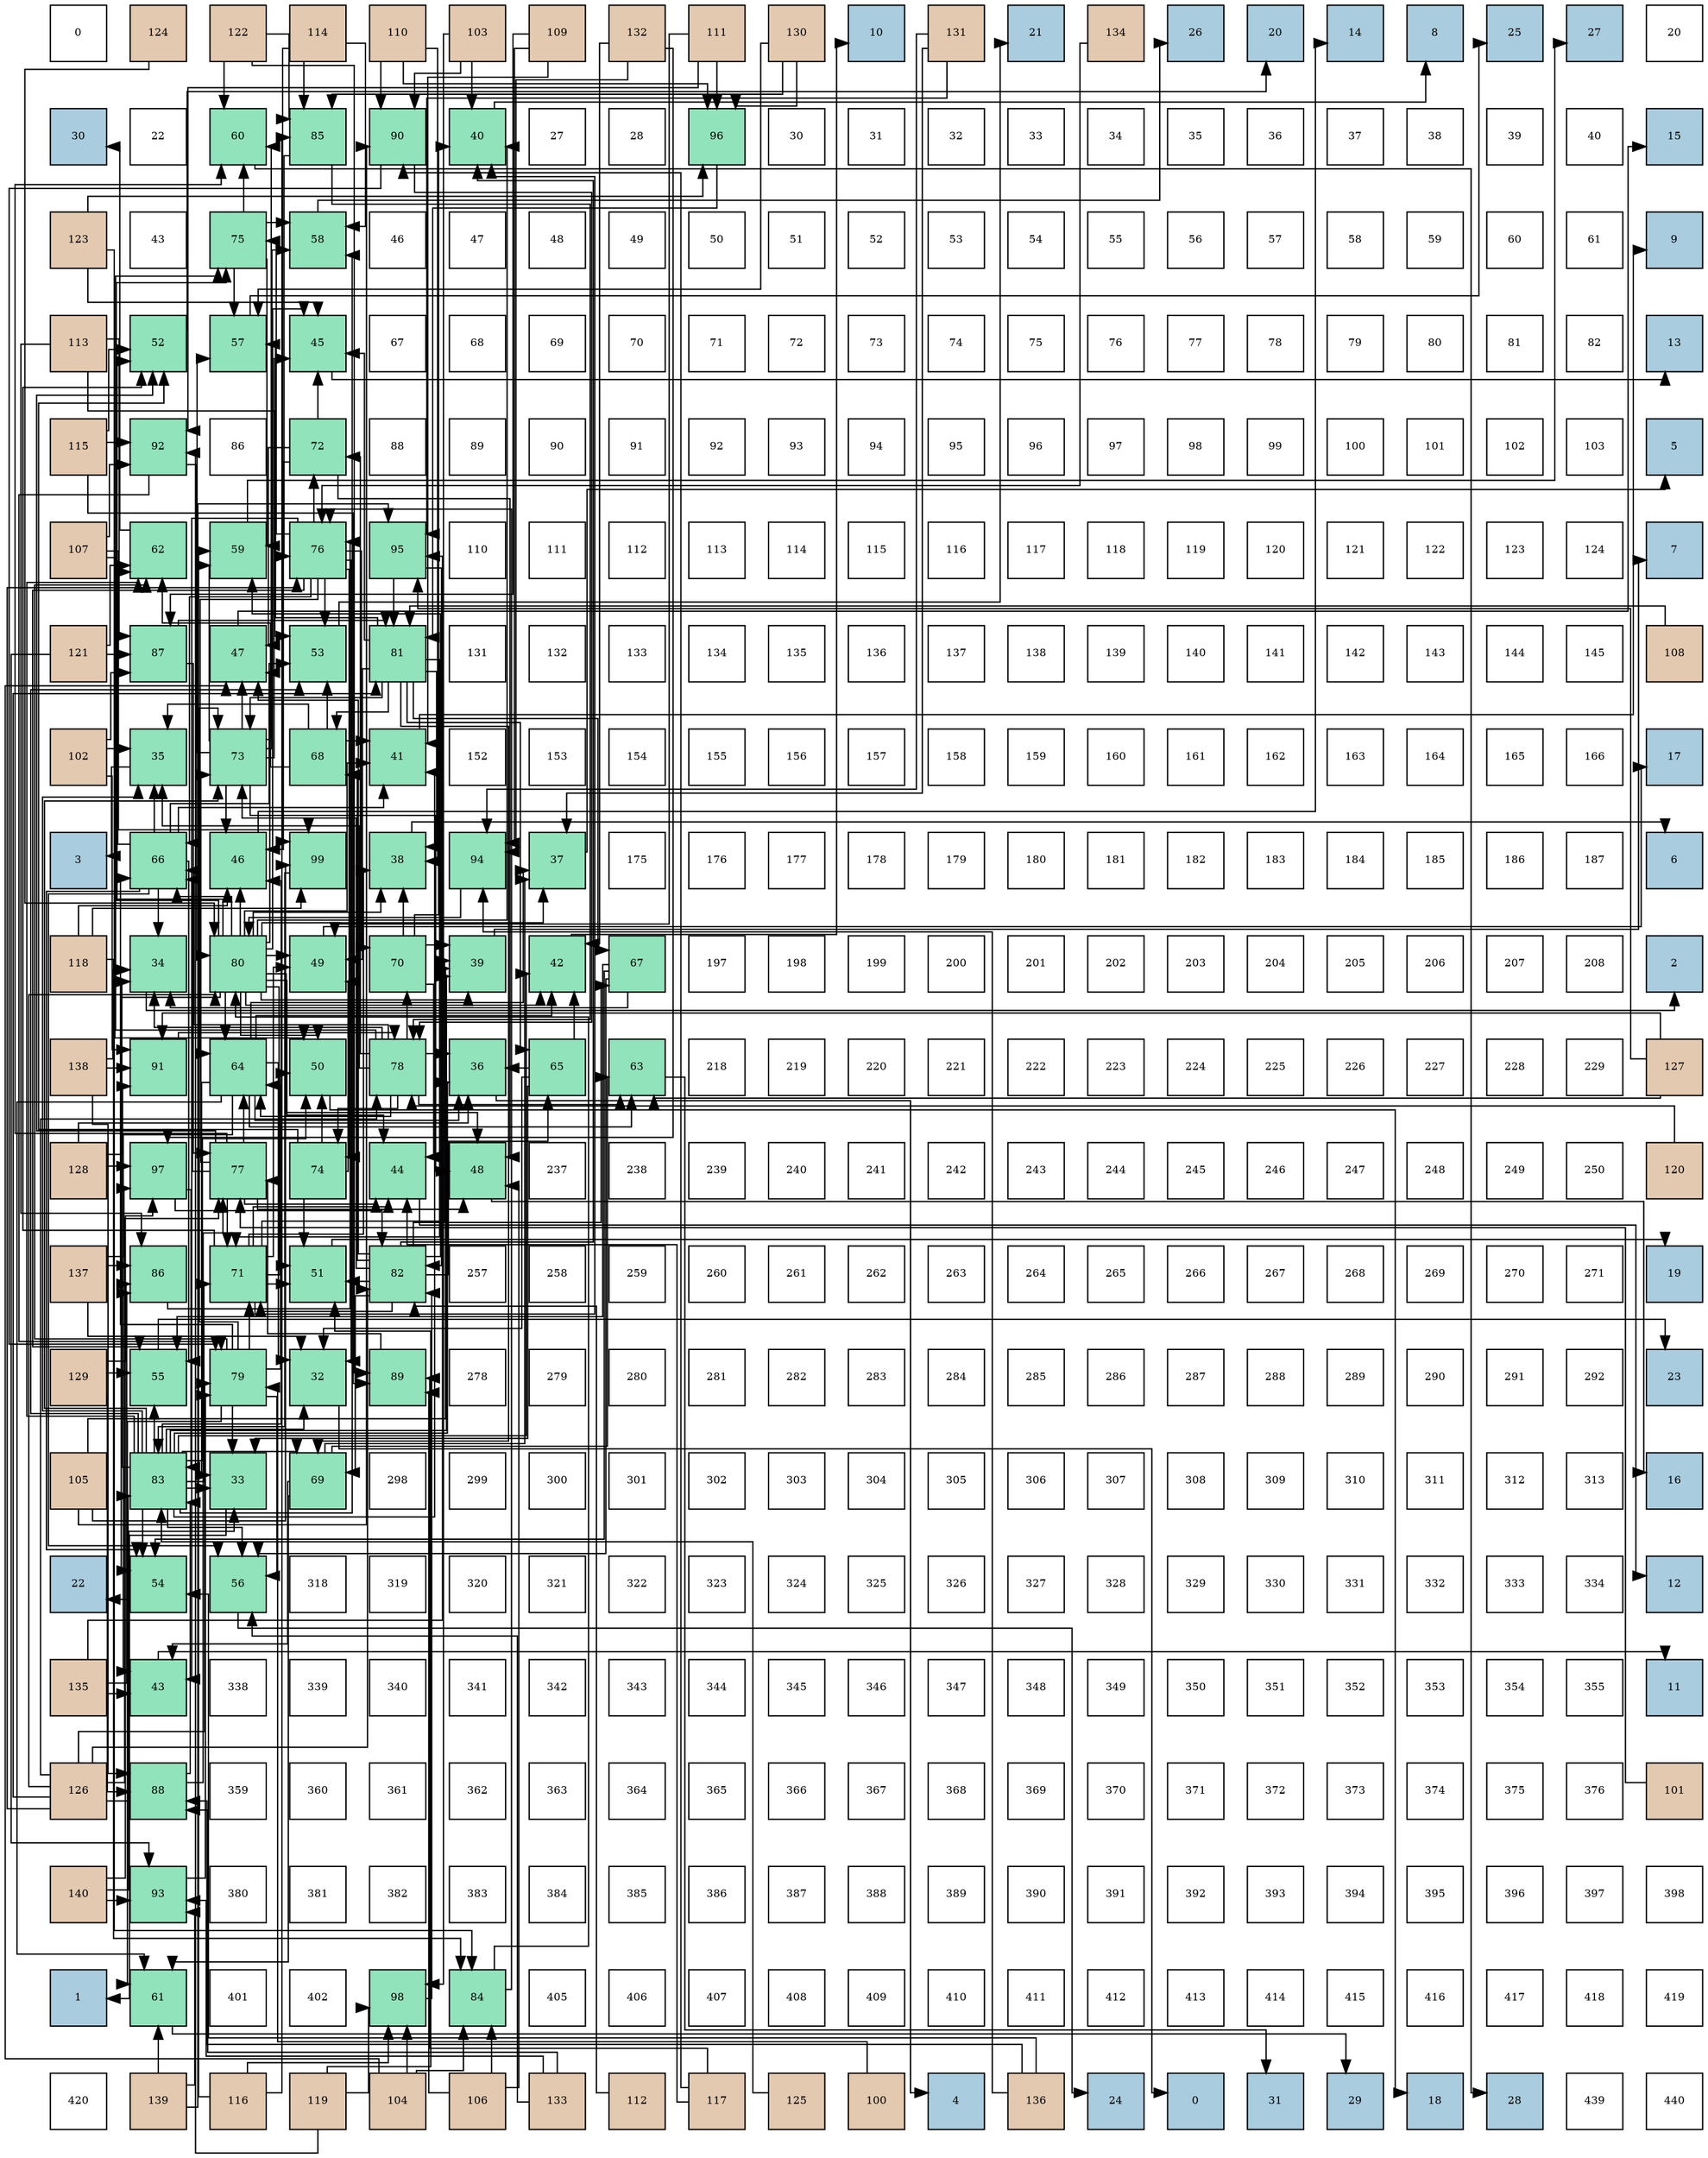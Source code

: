 digraph layout{
 rankdir=TB;
 splines=ortho;
 node [style=filled shape=square fixedsize=true width=0.6];
0[label="0", fontsize=8, fillcolor="#ffffff"];
1[label="124", fontsize=8, fillcolor="#e3c9af"];
2[label="122", fontsize=8, fillcolor="#e3c9af"];
3[label="114", fontsize=8, fillcolor="#e3c9af"];
4[label="110", fontsize=8, fillcolor="#e3c9af"];
5[label="103", fontsize=8, fillcolor="#e3c9af"];
6[label="109", fontsize=8, fillcolor="#e3c9af"];
7[label="132", fontsize=8, fillcolor="#e3c9af"];
8[label="111", fontsize=8, fillcolor="#e3c9af"];
9[label="130", fontsize=8, fillcolor="#e3c9af"];
10[label="10", fontsize=8, fillcolor="#a9ccde"];
11[label="131", fontsize=8, fillcolor="#e3c9af"];
12[label="21", fontsize=8, fillcolor="#a9ccde"];
13[label="134", fontsize=8, fillcolor="#e3c9af"];
14[label="26", fontsize=8, fillcolor="#a9ccde"];
15[label="20", fontsize=8, fillcolor="#a9ccde"];
16[label="14", fontsize=8, fillcolor="#a9ccde"];
17[label="8", fontsize=8, fillcolor="#a9ccde"];
18[label="25", fontsize=8, fillcolor="#a9ccde"];
19[label="27", fontsize=8, fillcolor="#a9ccde"];
20[label="20", fontsize=8, fillcolor="#ffffff"];
21[label="30", fontsize=8, fillcolor="#a9ccde"];
22[label="22", fontsize=8, fillcolor="#ffffff"];
23[label="60", fontsize=8, fillcolor="#91e3bb"];
24[label="85", fontsize=8, fillcolor="#91e3bb"];
25[label="90", fontsize=8, fillcolor="#91e3bb"];
26[label="40", fontsize=8, fillcolor="#91e3bb"];
27[label="27", fontsize=8, fillcolor="#ffffff"];
28[label="28", fontsize=8, fillcolor="#ffffff"];
29[label="96", fontsize=8, fillcolor="#91e3bb"];
30[label="30", fontsize=8, fillcolor="#ffffff"];
31[label="31", fontsize=8, fillcolor="#ffffff"];
32[label="32", fontsize=8, fillcolor="#ffffff"];
33[label="33", fontsize=8, fillcolor="#ffffff"];
34[label="34", fontsize=8, fillcolor="#ffffff"];
35[label="35", fontsize=8, fillcolor="#ffffff"];
36[label="36", fontsize=8, fillcolor="#ffffff"];
37[label="37", fontsize=8, fillcolor="#ffffff"];
38[label="38", fontsize=8, fillcolor="#ffffff"];
39[label="39", fontsize=8, fillcolor="#ffffff"];
40[label="40", fontsize=8, fillcolor="#ffffff"];
41[label="15", fontsize=8, fillcolor="#a9ccde"];
42[label="123", fontsize=8, fillcolor="#e3c9af"];
43[label="43", fontsize=8, fillcolor="#ffffff"];
44[label="75", fontsize=8, fillcolor="#91e3bb"];
45[label="58", fontsize=8, fillcolor="#91e3bb"];
46[label="46", fontsize=8, fillcolor="#ffffff"];
47[label="47", fontsize=8, fillcolor="#ffffff"];
48[label="48", fontsize=8, fillcolor="#ffffff"];
49[label="49", fontsize=8, fillcolor="#ffffff"];
50[label="50", fontsize=8, fillcolor="#ffffff"];
51[label="51", fontsize=8, fillcolor="#ffffff"];
52[label="52", fontsize=8, fillcolor="#ffffff"];
53[label="53", fontsize=8, fillcolor="#ffffff"];
54[label="54", fontsize=8, fillcolor="#ffffff"];
55[label="55", fontsize=8, fillcolor="#ffffff"];
56[label="56", fontsize=8, fillcolor="#ffffff"];
57[label="57", fontsize=8, fillcolor="#ffffff"];
58[label="58", fontsize=8, fillcolor="#ffffff"];
59[label="59", fontsize=8, fillcolor="#ffffff"];
60[label="60", fontsize=8, fillcolor="#ffffff"];
61[label="61", fontsize=8, fillcolor="#ffffff"];
62[label="9", fontsize=8, fillcolor="#a9ccde"];
63[label="113", fontsize=8, fillcolor="#e3c9af"];
64[label="52", fontsize=8, fillcolor="#91e3bb"];
65[label="57", fontsize=8, fillcolor="#91e3bb"];
66[label="45", fontsize=8, fillcolor="#91e3bb"];
67[label="67", fontsize=8, fillcolor="#ffffff"];
68[label="68", fontsize=8, fillcolor="#ffffff"];
69[label="69", fontsize=8, fillcolor="#ffffff"];
70[label="70", fontsize=8, fillcolor="#ffffff"];
71[label="71", fontsize=8, fillcolor="#ffffff"];
72[label="72", fontsize=8, fillcolor="#ffffff"];
73[label="73", fontsize=8, fillcolor="#ffffff"];
74[label="74", fontsize=8, fillcolor="#ffffff"];
75[label="75", fontsize=8, fillcolor="#ffffff"];
76[label="76", fontsize=8, fillcolor="#ffffff"];
77[label="77", fontsize=8, fillcolor="#ffffff"];
78[label="78", fontsize=8, fillcolor="#ffffff"];
79[label="79", fontsize=8, fillcolor="#ffffff"];
80[label="80", fontsize=8, fillcolor="#ffffff"];
81[label="81", fontsize=8, fillcolor="#ffffff"];
82[label="82", fontsize=8, fillcolor="#ffffff"];
83[label="13", fontsize=8, fillcolor="#a9ccde"];
84[label="115", fontsize=8, fillcolor="#e3c9af"];
85[label="92", fontsize=8, fillcolor="#91e3bb"];
86[label="86", fontsize=8, fillcolor="#ffffff"];
87[label="72", fontsize=8, fillcolor="#91e3bb"];
88[label="88", fontsize=8, fillcolor="#ffffff"];
89[label="89", fontsize=8, fillcolor="#ffffff"];
90[label="90", fontsize=8, fillcolor="#ffffff"];
91[label="91", fontsize=8, fillcolor="#ffffff"];
92[label="92", fontsize=8, fillcolor="#ffffff"];
93[label="93", fontsize=8, fillcolor="#ffffff"];
94[label="94", fontsize=8, fillcolor="#ffffff"];
95[label="95", fontsize=8, fillcolor="#ffffff"];
96[label="96", fontsize=8, fillcolor="#ffffff"];
97[label="97", fontsize=8, fillcolor="#ffffff"];
98[label="98", fontsize=8, fillcolor="#ffffff"];
99[label="99", fontsize=8, fillcolor="#ffffff"];
100[label="100", fontsize=8, fillcolor="#ffffff"];
101[label="101", fontsize=8, fillcolor="#ffffff"];
102[label="102", fontsize=8, fillcolor="#ffffff"];
103[label="103", fontsize=8, fillcolor="#ffffff"];
104[label="5", fontsize=8, fillcolor="#a9ccde"];
105[label="107", fontsize=8, fillcolor="#e3c9af"];
106[label="62", fontsize=8, fillcolor="#91e3bb"];
107[label="59", fontsize=8, fillcolor="#91e3bb"];
108[label="76", fontsize=8, fillcolor="#91e3bb"];
109[label="95", fontsize=8, fillcolor="#91e3bb"];
110[label="110", fontsize=8, fillcolor="#ffffff"];
111[label="111", fontsize=8, fillcolor="#ffffff"];
112[label="112", fontsize=8, fillcolor="#ffffff"];
113[label="113", fontsize=8, fillcolor="#ffffff"];
114[label="114", fontsize=8, fillcolor="#ffffff"];
115[label="115", fontsize=8, fillcolor="#ffffff"];
116[label="116", fontsize=8, fillcolor="#ffffff"];
117[label="117", fontsize=8, fillcolor="#ffffff"];
118[label="118", fontsize=8, fillcolor="#ffffff"];
119[label="119", fontsize=8, fillcolor="#ffffff"];
120[label="120", fontsize=8, fillcolor="#ffffff"];
121[label="121", fontsize=8, fillcolor="#ffffff"];
122[label="122", fontsize=8, fillcolor="#ffffff"];
123[label="123", fontsize=8, fillcolor="#ffffff"];
124[label="124", fontsize=8, fillcolor="#ffffff"];
125[label="7", fontsize=8, fillcolor="#a9ccde"];
126[label="121", fontsize=8, fillcolor="#e3c9af"];
127[label="87", fontsize=8, fillcolor="#91e3bb"];
128[label="47", fontsize=8, fillcolor="#91e3bb"];
129[label="53", fontsize=8, fillcolor="#91e3bb"];
130[label="81", fontsize=8, fillcolor="#91e3bb"];
131[label="131", fontsize=8, fillcolor="#ffffff"];
132[label="132", fontsize=8, fillcolor="#ffffff"];
133[label="133", fontsize=8, fillcolor="#ffffff"];
134[label="134", fontsize=8, fillcolor="#ffffff"];
135[label="135", fontsize=8, fillcolor="#ffffff"];
136[label="136", fontsize=8, fillcolor="#ffffff"];
137[label="137", fontsize=8, fillcolor="#ffffff"];
138[label="138", fontsize=8, fillcolor="#ffffff"];
139[label="139", fontsize=8, fillcolor="#ffffff"];
140[label="140", fontsize=8, fillcolor="#ffffff"];
141[label="141", fontsize=8, fillcolor="#ffffff"];
142[label="142", fontsize=8, fillcolor="#ffffff"];
143[label="143", fontsize=8, fillcolor="#ffffff"];
144[label="144", fontsize=8, fillcolor="#ffffff"];
145[label="145", fontsize=8, fillcolor="#ffffff"];
146[label="108", fontsize=8, fillcolor="#e3c9af"];
147[label="102", fontsize=8, fillcolor="#e3c9af"];
148[label="35", fontsize=8, fillcolor="#91e3bb"];
149[label="73", fontsize=8, fillcolor="#91e3bb"];
150[label="68", fontsize=8, fillcolor="#91e3bb"];
151[label="41", fontsize=8, fillcolor="#91e3bb"];
152[label="152", fontsize=8, fillcolor="#ffffff"];
153[label="153", fontsize=8, fillcolor="#ffffff"];
154[label="154", fontsize=8, fillcolor="#ffffff"];
155[label="155", fontsize=8, fillcolor="#ffffff"];
156[label="156", fontsize=8, fillcolor="#ffffff"];
157[label="157", fontsize=8, fillcolor="#ffffff"];
158[label="158", fontsize=8, fillcolor="#ffffff"];
159[label="159", fontsize=8, fillcolor="#ffffff"];
160[label="160", fontsize=8, fillcolor="#ffffff"];
161[label="161", fontsize=8, fillcolor="#ffffff"];
162[label="162", fontsize=8, fillcolor="#ffffff"];
163[label="163", fontsize=8, fillcolor="#ffffff"];
164[label="164", fontsize=8, fillcolor="#ffffff"];
165[label="165", fontsize=8, fillcolor="#ffffff"];
166[label="166", fontsize=8, fillcolor="#ffffff"];
167[label="17", fontsize=8, fillcolor="#a9ccde"];
168[label="3", fontsize=8, fillcolor="#a9ccde"];
169[label="66", fontsize=8, fillcolor="#91e3bb"];
170[label="46", fontsize=8, fillcolor="#91e3bb"];
171[label="99", fontsize=8, fillcolor="#91e3bb"];
172[label="38", fontsize=8, fillcolor="#91e3bb"];
173[label="94", fontsize=8, fillcolor="#91e3bb"];
174[label="37", fontsize=8, fillcolor="#91e3bb"];
175[label="175", fontsize=8, fillcolor="#ffffff"];
176[label="176", fontsize=8, fillcolor="#ffffff"];
177[label="177", fontsize=8, fillcolor="#ffffff"];
178[label="178", fontsize=8, fillcolor="#ffffff"];
179[label="179", fontsize=8, fillcolor="#ffffff"];
180[label="180", fontsize=8, fillcolor="#ffffff"];
181[label="181", fontsize=8, fillcolor="#ffffff"];
182[label="182", fontsize=8, fillcolor="#ffffff"];
183[label="183", fontsize=8, fillcolor="#ffffff"];
184[label="184", fontsize=8, fillcolor="#ffffff"];
185[label="185", fontsize=8, fillcolor="#ffffff"];
186[label="186", fontsize=8, fillcolor="#ffffff"];
187[label="187", fontsize=8, fillcolor="#ffffff"];
188[label="6", fontsize=8, fillcolor="#a9ccde"];
189[label="118", fontsize=8, fillcolor="#e3c9af"];
190[label="34", fontsize=8, fillcolor="#91e3bb"];
191[label="80", fontsize=8, fillcolor="#91e3bb"];
192[label="49", fontsize=8, fillcolor="#91e3bb"];
193[label="70", fontsize=8, fillcolor="#91e3bb"];
194[label="39", fontsize=8, fillcolor="#91e3bb"];
195[label="42", fontsize=8, fillcolor="#91e3bb"];
196[label="67", fontsize=8, fillcolor="#91e3bb"];
197[label="197", fontsize=8, fillcolor="#ffffff"];
198[label="198", fontsize=8, fillcolor="#ffffff"];
199[label="199", fontsize=8, fillcolor="#ffffff"];
200[label="200", fontsize=8, fillcolor="#ffffff"];
201[label="201", fontsize=8, fillcolor="#ffffff"];
202[label="202", fontsize=8, fillcolor="#ffffff"];
203[label="203", fontsize=8, fillcolor="#ffffff"];
204[label="204", fontsize=8, fillcolor="#ffffff"];
205[label="205", fontsize=8, fillcolor="#ffffff"];
206[label="206", fontsize=8, fillcolor="#ffffff"];
207[label="207", fontsize=8, fillcolor="#ffffff"];
208[label="208", fontsize=8, fillcolor="#ffffff"];
209[label="2", fontsize=8, fillcolor="#a9ccde"];
210[label="138", fontsize=8, fillcolor="#e3c9af"];
211[label="91", fontsize=8, fillcolor="#91e3bb"];
212[label="64", fontsize=8, fillcolor="#91e3bb"];
213[label="50", fontsize=8, fillcolor="#91e3bb"];
214[label="78", fontsize=8, fillcolor="#91e3bb"];
215[label="36", fontsize=8, fillcolor="#91e3bb"];
216[label="65", fontsize=8, fillcolor="#91e3bb"];
217[label="63", fontsize=8, fillcolor="#91e3bb"];
218[label="218", fontsize=8, fillcolor="#ffffff"];
219[label="219", fontsize=8, fillcolor="#ffffff"];
220[label="220", fontsize=8, fillcolor="#ffffff"];
221[label="221", fontsize=8, fillcolor="#ffffff"];
222[label="222", fontsize=8, fillcolor="#ffffff"];
223[label="223", fontsize=8, fillcolor="#ffffff"];
224[label="224", fontsize=8, fillcolor="#ffffff"];
225[label="225", fontsize=8, fillcolor="#ffffff"];
226[label="226", fontsize=8, fillcolor="#ffffff"];
227[label="227", fontsize=8, fillcolor="#ffffff"];
228[label="228", fontsize=8, fillcolor="#ffffff"];
229[label="229", fontsize=8, fillcolor="#ffffff"];
230[label="127", fontsize=8, fillcolor="#e3c9af"];
231[label="128", fontsize=8, fillcolor="#e3c9af"];
232[label="97", fontsize=8, fillcolor="#91e3bb"];
233[label="77", fontsize=8, fillcolor="#91e3bb"];
234[label="74", fontsize=8, fillcolor="#91e3bb"];
235[label="44", fontsize=8, fillcolor="#91e3bb"];
236[label="48", fontsize=8, fillcolor="#91e3bb"];
237[label="237", fontsize=8, fillcolor="#ffffff"];
238[label="238", fontsize=8, fillcolor="#ffffff"];
239[label="239", fontsize=8, fillcolor="#ffffff"];
240[label="240", fontsize=8, fillcolor="#ffffff"];
241[label="241", fontsize=8, fillcolor="#ffffff"];
242[label="242", fontsize=8, fillcolor="#ffffff"];
243[label="243", fontsize=8, fillcolor="#ffffff"];
244[label="244", fontsize=8, fillcolor="#ffffff"];
245[label="245", fontsize=8, fillcolor="#ffffff"];
246[label="246", fontsize=8, fillcolor="#ffffff"];
247[label="247", fontsize=8, fillcolor="#ffffff"];
248[label="248", fontsize=8, fillcolor="#ffffff"];
249[label="249", fontsize=8, fillcolor="#ffffff"];
250[label="250", fontsize=8, fillcolor="#ffffff"];
251[label="120", fontsize=8, fillcolor="#e3c9af"];
252[label="137", fontsize=8, fillcolor="#e3c9af"];
253[label="86", fontsize=8, fillcolor="#91e3bb"];
254[label="71", fontsize=8, fillcolor="#91e3bb"];
255[label="51", fontsize=8, fillcolor="#91e3bb"];
256[label="82", fontsize=8, fillcolor="#91e3bb"];
257[label="257", fontsize=8, fillcolor="#ffffff"];
258[label="258", fontsize=8, fillcolor="#ffffff"];
259[label="259", fontsize=8, fillcolor="#ffffff"];
260[label="260", fontsize=8, fillcolor="#ffffff"];
261[label="261", fontsize=8, fillcolor="#ffffff"];
262[label="262", fontsize=8, fillcolor="#ffffff"];
263[label="263", fontsize=8, fillcolor="#ffffff"];
264[label="264", fontsize=8, fillcolor="#ffffff"];
265[label="265", fontsize=8, fillcolor="#ffffff"];
266[label="266", fontsize=8, fillcolor="#ffffff"];
267[label="267", fontsize=8, fillcolor="#ffffff"];
268[label="268", fontsize=8, fillcolor="#ffffff"];
269[label="269", fontsize=8, fillcolor="#ffffff"];
270[label="270", fontsize=8, fillcolor="#ffffff"];
271[label="271", fontsize=8, fillcolor="#ffffff"];
272[label="19", fontsize=8, fillcolor="#a9ccde"];
273[label="129", fontsize=8, fillcolor="#e3c9af"];
274[label="55", fontsize=8, fillcolor="#91e3bb"];
275[label="79", fontsize=8, fillcolor="#91e3bb"];
276[label="32", fontsize=8, fillcolor="#91e3bb"];
277[label="89", fontsize=8, fillcolor="#91e3bb"];
278[label="278", fontsize=8, fillcolor="#ffffff"];
279[label="279", fontsize=8, fillcolor="#ffffff"];
280[label="280", fontsize=8, fillcolor="#ffffff"];
281[label="281", fontsize=8, fillcolor="#ffffff"];
282[label="282", fontsize=8, fillcolor="#ffffff"];
283[label="283", fontsize=8, fillcolor="#ffffff"];
284[label="284", fontsize=8, fillcolor="#ffffff"];
285[label="285", fontsize=8, fillcolor="#ffffff"];
286[label="286", fontsize=8, fillcolor="#ffffff"];
287[label="287", fontsize=8, fillcolor="#ffffff"];
288[label="288", fontsize=8, fillcolor="#ffffff"];
289[label="289", fontsize=8, fillcolor="#ffffff"];
290[label="290", fontsize=8, fillcolor="#ffffff"];
291[label="291", fontsize=8, fillcolor="#ffffff"];
292[label="292", fontsize=8, fillcolor="#ffffff"];
293[label="23", fontsize=8, fillcolor="#a9ccde"];
294[label="105", fontsize=8, fillcolor="#e3c9af"];
295[label="83", fontsize=8, fillcolor="#91e3bb"];
296[label="33", fontsize=8, fillcolor="#91e3bb"];
297[label="69", fontsize=8, fillcolor="#91e3bb"];
298[label="298", fontsize=8, fillcolor="#ffffff"];
299[label="299", fontsize=8, fillcolor="#ffffff"];
300[label="300", fontsize=8, fillcolor="#ffffff"];
301[label="301", fontsize=8, fillcolor="#ffffff"];
302[label="302", fontsize=8, fillcolor="#ffffff"];
303[label="303", fontsize=8, fillcolor="#ffffff"];
304[label="304", fontsize=8, fillcolor="#ffffff"];
305[label="305", fontsize=8, fillcolor="#ffffff"];
306[label="306", fontsize=8, fillcolor="#ffffff"];
307[label="307", fontsize=8, fillcolor="#ffffff"];
308[label="308", fontsize=8, fillcolor="#ffffff"];
309[label="309", fontsize=8, fillcolor="#ffffff"];
310[label="310", fontsize=8, fillcolor="#ffffff"];
311[label="311", fontsize=8, fillcolor="#ffffff"];
312[label="312", fontsize=8, fillcolor="#ffffff"];
313[label="313", fontsize=8, fillcolor="#ffffff"];
314[label="16", fontsize=8, fillcolor="#a9ccde"];
315[label="22", fontsize=8, fillcolor="#a9ccde"];
316[label="54", fontsize=8, fillcolor="#91e3bb"];
317[label="56", fontsize=8, fillcolor="#91e3bb"];
318[label="318", fontsize=8, fillcolor="#ffffff"];
319[label="319", fontsize=8, fillcolor="#ffffff"];
320[label="320", fontsize=8, fillcolor="#ffffff"];
321[label="321", fontsize=8, fillcolor="#ffffff"];
322[label="322", fontsize=8, fillcolor="#ffffff"];
323[label="323", fontsize=8, fillcolor="#ffffff"];
324[label="324", fontsize=8, fillcolor="#ffffff"];
325[label="325", fontsize=8, fillcolor="#ffffff"];
326[label="326", fontsize=8, fillcolor="#ffffff"];
327[label="327", fontsize=8, fillcolor="#ffffff"];
328[label="328", fontsize=8, fillcolor="#ffffff"];
329[label="329", fontsize=8, fillcolor="#ffffff"];
330[label="330", fontsize=8, fillcolor="#ffffff"];
331[label="331", fontsize=8, fillcolor="#ffffff"];
332[label="332", fontsize=8, fillcolor="#ffffff"];
333[label="333", fontsize=8, fillcolor="#ffffff"];
334[label="334", fontsize=8, fillcolor="#ffffff"];
335[label="12", fontsize=8, fillcolor="#a9ccde"];
336[label="135", fontsize=8, fillcolor="#e3c9af"];
337[label="43", fontsize=8, fillcolor="#91e3bb"];
338[label="338", fontsize=8, fillcolor="#ffffff"];
339[label="339", fontsize=8, fillcolor="#ffffff"];
340[label="340", fontsize=8, fillcolor="#ffffff"];
341[label="341", fontsize=8, fillcolor="#ffffff"];
342[label="342", fontsize=8, fillcolor="#ffffff"];
343[label="343", fontsize=8, fillcolor="#ffffff"];
344[label="344", fontsize=8, fillcolor="#ffffff"];
345[label="345", fontsize=8, fillcolor="#ffffff"];
346[label="346", fontsize=8, fillcolor="#ffffff"];
347[label="347", fontsize=8, fillcolor="#ffffff"];
348[label="348", fontsize=8, fillcolor="#ffffff"];
349[label="349", fontsize=8, fillcolor="#ffffff"];
350[label="350", fontsize=8, fillcolor="#ffffff"];
351[label="351", fontsize=8, fillcolor="#ffffff"];
352[label="352", fontsize=8, fillcolor="#ffffff"];
353[label="353", fontsize=8, fillcolor="#ffffff"];
354[label="354", fontsize=8, fillcolor="#ffffff"];
355[label="355", fontsize=8, fillcolor="#ffffff"];
356[label="11", fontsize=8, fillcolor="#a9ccde"];
357[label="126", fontsize=8, fillcolor="#e3c9af"];
358[label="88", fontsize=8, fillcolor="#91e3bb"];
359[label="359", fontsize=8, fillcolor="#ffffff"];
360[label="360", fontsize=8, fillcolor="#ffffff"];
361[label="361", fontsize=8, fillcolor="#ffffff"];
362[label="362", fontsize=8, fillcolor="#ffffff"];
363[label="363", fontsize=8, fillcolor="#ffffff"];
364[label="364", fontsize=8, fillcolor="#ffffff"];
365[label="365", fontsize=8, fillcolor="#ffffff"];
366[label="366", fontsize=8, fillcolor="#ffffff"];
367[label="367", fontsize=8, fillcolor="#ffffff"];
368[label="368", fontsize=8, fillcolor="#ffffff"];
369[label="369", fontsize=8, fillcolor="#ffffff"];
370[label="370", fontsize=8, fillcolor="#ffffff"];
371[label="371", fontsize=8, fillcolor="#ffffff"];
372[label="372", fontsize=8, fillcolor="#ffffff"];
373[label="373", fontsize=8, fillcolor="#ffffff"];
374[label="374", fontsize=8, fillcolor="#ffffff"];
375[label="375", fontsize=8, fillcolor="#ffffff"];
376[label="376", fontsize=8, fillcolor="#ffffff"];
377[label="101", fontsize=8, fillcolor="#e3c9af"];
378[label="140", fontsize=8, fillcolor="#e3c9af"];
379[label="93", fontsize=8, fillcolor="#91e3bb"];
380[label="380", fontsize=8, fillcolor="#ffffff"];
381[label="381", fontsize=8, fillcolor="#ffffff"];
382[label="382", fontsize=8, fillcolor="#ffffff"];
383[label="383", fontsize=8, fillcolor="#ffffff"];
384[label="384", fontsize=8, fillcolor="#ffffff"];
385[label="385", fontsize=8, fillcolor="#ffffff"];
386[label="386", fontsize=8, fillcolor="#ffffff"];
387[label="387", fontsize=8, fillcolor="#ffffff"];
388[label="388", fontsize=8, fillcolor="#ffffff"];
389[label="389", fontsize=8, fillcolor="#ffffff"];
390[label="390", fontsize=8, fillcolor="#ffffff"];
391[label="391", fontsize=8, fillcolor="#ffffff"];
392[label="392", fontsize=8, fillcolor="#ffffff"];
393[label="393", fontsize=8, fillcolor="#ffffff"];
394[label="394", fontsize=8, fillcolor="#ffffff"];
395[label="395", fontsize=8, fillcolor="#ffffff"];
396[label="396", fontsize=8, fillcolor="#ffffff"];
397[label="397", fontsize=8, fillcolor="#ffffff"];
398[label="398", fontsize=8, fillcolor="#ffffff"];
399[label="1", fontsize=8, fillcolor="#a9ccde"];
400[label="61", fontsize=8, fillcolor="#91e3bb"];
401[label="401", fontsize=8, fillcolor="#ffffff"];
402[label="402", fontsize=8, fillcolor="#ffffff"];
403[label="98", fontsize=8, fillcolor="#91e3bb"];
404[label="84", fontsize=8, fillcolor="#91e3bb"];
405[label="405", fontsize=8, fillcolor="#ffffff"];
406[label="406", fontsize=8, fillcolor="#ffffff"];
407[label="407", fontsize=8, fillcolor="#ffffff"];
408[label="408", fontsize=8, fillcolor="#ffffff"];
409[label="409", fontsize=8, fillcolor="#ffffff"];
410[label="410", fontsize=8, fillcolor="#ffffff"];
411[label="411", fontsize=8, fillcolor="#ffffff"];
412[label="412", fontsize=8, fillcolor="#ffffff"];
413[label="413", fontsize=8, fillcolor="#ffffff"];
414[label="414", fontsize=8, fillcolor="#ffffff"];
415[label="415", fontsize=8, fillcolor="#ffffff"];
416[label="416", fontsize=8, fillcolor="#ffffff"];
417[label="417", fontsize=8, fillcolor="#ffffff"];
418[label="418", fontsize=8, fillcolor="#ffffff"];
419[label="419", fontsize=8, fillcolor="#ffffff"];
420[label="420", fontsize=8, fillcolor="#ffffff"];
421[label="139", fontsize=8, fillcolor="#e3c9af"];
422[label="116", fontsize=8, fillcolor="#e3c9af"];
423[label="119", fontsize=8, fillcolor="#e3c9af"];
424[label="104", fontsize=8, fillcolor="#e3c9af"];
425[label="106", fontsize=8, fillcolor="#e3c9af"];
426[label="133", fontsize=8, fillcolor="#e3c9af"];
427[label="112", fontsize=8, fillcolor="#e3c9af"];
428[label="117", fontsize=8, fillcolor="#e3c9af"];
429[label="125", fontsize=8, fillcolor="#e3c9af"];
430[label="100", fontsize=8, fillcolor="#e3c9af"];
431[label="4", fontsize=8, fillcolor="#a9ccde"];
432[label="136", fontsize=8, fillcolor="#e3c9af"];
433[label="24", fontsize=8, fillcolor="#a9ccde"];
434[label="0", fontsize=8, fillcolor="#a9ccde"];
435[label="31", fontsize=8, fillcolor="#a9ccde"];
436[label="29", fontsize=8, fillcolor="#a9ccde"];
437[label="18", fontsize=8, fillcolor="#a9ccde"];
438[label="28", fontsize=8, fillcolor="#a9ccde"];
439[label="439", fontsize=8, fillcolor="#ffffff"];
440[label="440", fontsize=8, fillcolor="#ffffff"];
edge [constraint=false, style=vis];276 -> 434;
296 -> 399;
190 -> 209;
148 -> 168;
215 -> 431;
174 -> 104;
172 -> 188;
194 -> 125;
26 -> 17;
151 -> 62;
195 -> 10;
337 -> 356;
235 -> 335;
66 -> 83;
170 -> 16;
128 -> 41;
236 -> 314;
192 -> 167;
213 -> 437;
255 -> 272;
64 -> 15;
129 -> 12;
316 -> 315;
274 -> 293;
317 -> 433;
65 -> 18;
45 -> 14;
107 -> 19;
23 -> 438;
400 -> 436;
106 -> 21;
217 -> 435;
212 -> 276;
212 -> 296;
212 -> 215;
212 -> 174;
212 -> 195;
212 -> 337;
212 -> 400;
212 -> 217;
216 -> 276;
216 -> 296;
216 -> 215;
216 -> 195;
169 -> 190;
169 -> 148;
169 -> 151;
169 -> 129;
169 -> 316;
169 -> 274;
169 -> 317;
169 -> 106;
196 -> 190;
196 -> 316;
196 -> 274;
196 -> 317;
150 -> 148;
150 -> 151;
150 -> 129;
150 -> 106;
297 -> 174;
297 -> 337;
297 -> 400;
297 -> 217;
193 -> 172;
193 -> 194;
193 -> 26;
193 -> 235;
254 -> 172;
254 -> 194;
254 -> 26;
254 -> 235;
254 -> 192;
254 -> 213;
254 -> 255;
254 -> 64;
87 -> 66;
87 -> 170;
87 -> 128;
87 -> 236;
149 -> 66;
149 -> 170;
149 -> 128;
149 -> 236;
149 -> 65;
149 -> 45;
149 -> 107;
149 -> 23;
234 -> 192;
234 -> 213;
234 -> 255;
234 -> 64;
44 -> 65;
44 -> 45;
44 -> 107;
44 -> 23;
108 -> 276;
108 -> 337;
108 -> 129;
108 -> 274;
108 -> 212;
108 -> 169;
108 -> 193;
108 -> 87;
108 -> 234;
108 -> 44;
233 -> 235;
233 -> 236;
233 -> 64;
233 -> 23;
233 -> 212;
233 -> 169;
233 -> 254;
233 -> 149;
214 -> 190;
214 -> 148;
214 -> 215;
214 -> 217;
214 -> 212;
214 -> 169;
214 -> 193;
214 -> 87;
214 -> 234;
214 -> 44;
275 -> 296;
275 -> 317;
275 -> 400;
275 -> 106;
275 -> 212;
275 -> 169;
275 -> 254;
275 -> 149;
191 -> 174;
191 -> 172;
191 -> 194;
191 -> 26;
191 -> 151;
191 -> 195;
191 -> 235;
191 -> 66;
191 -> 170;
191 -> 128;
191 -> 236;
191 -> 192;
191 -> 213;
191 -> 255;
191 -> 64;
191 -> 316;
191 -> 212;
191 -> 169;
191 -> 44;
130 -> 172;
130 -> 66;
130 -> 192;
130 -> 65;
130 -> 216;
130 -> 196;
130 -> 150;
130 -> 297;
130 -> 254;
130 -> 149;
256 -> 26;
256 -> 128;
256 -> 255;
256 -> 107;
256 -> 216;
256 -> 196;
256 -> 150;
256 -> 297;
256 -> 254;
256 -> 149;
295 -> 276;
295 -> 296;
295 -> 190;
295 -> 148;
295 -> 215;
295 -> 194;
295 -> 151;
295 -> 195;
295 -> 170;
295 -> 213;
295 -> 129;
295 -> 316;
295 -> 274;
295 -> 317;
295 -> 45;
295 -> 106;
295 -> 297;
295 -> 254;
295 -> 149;
404 -> 108;
404 -> 191;
24 -> 108;
24 -> 214;
253 -> 108;
127 -> 233;
127 -> 130;
358 -> 233;
358 -> 295;
277 -> 233;
25 -> 214;
25 -> 275;
211 -> 214;
85 -> 275;
85 -> 191;
379 -> 275;
173 -> 191;
109 -> 130;
109 -> 256;
29 -> 130;
232 -> 256;
232 -> 295;
403 -> 256;
171 -> 295;
430 -> 275;
377 -> 233;
147 -> 148;
147 -> 127;
147 -> 211;
5 -> 26;
5 -> 25;
5 -> 403;
424 -> 128;
424 -> 404;
424 -> 403;
294 -> 194;
294 -> 25;
294 -> 171;
425 -> 236;
425 -> 404;
425 -> 277;
105 -> 213;
105 -> 85;
105 -> 171;
146 -> 130;
6 -> 151;
6 -> 127;
6 -> 173;
4 -> 172;
4 -> 25;
4 -> 29;
8 -> 192;
8 -> 85;
8 -> 29;
427 -> 256;
63 -> 129;
63 -> 253;
63 -> 127;
3 -> 45;
3 -> 24;
3 -> 171;
84 -> 64;
84 -> 277;
84 -> 85;
422 -> 107;
422 -> 24;
422 -> 403;
428 -> 235;
428 -> 277;
428 -> 25;
189 -> 170;
189 -> 404;
189 -> 171;
423 -> 255;
423 -> 85;
423 -> 403;
251 -> 214;
126 -> 106;
126 -> 127;
126 -> 379;
2 -> 23;
2 -> 24;
2 -> 277;
42 -> 66;
42 -> 404;
42 -> 29;
1 -> 191;
429 -> 295;
357 -> 108;
357 -> 233;
357 -> 214;
357 -> 275;
357 -> 191;
357 -> 130;
357 -> 256;
357 -> 295;
230 -> 217;
230 -> 211;
230 -> 109;
231 -> 215;
231 -> 211;
231 -> 232;
273 -> 274;
273 -> 253;
273 -> 358;
9 -> 65;
9 -> 24;
9 -> 29;
11 -> 174;
11 -> 173;
11 -> 109;
7 -> 195;
7 -> 173;
7 -> 232;
426 -> 317;
426 -> 358;
426 -> 379;
13 -> 108;
336 -> 337;
336 -> 253;
336 -> 109;
432 -> 316;
432 -> 358;
432 -> 173;
252 -> 276;
252 -> 253;
252 -> 232;
210 -> 190;
210 -> 358;
210 -> 211;
421 -> 400;
421 -> 379;
421 -> 109;
378 -> 296;
378 -> 379;
378 -> 232;
edge [constraint=true, style=invis];
0 -> 21 -> 42 -> 63 -> 84 -> 105 -> 126 -> 147 -> 168 -> 189 -> 210 -> 231 -> 252 -> 273 -> 294 -> 315 -> 336 -> 357 -> 378 -> 399 -> 420;
1 -> 22 -> 43 -> 64 -> 85 -> 106 -> 127 -> 148 -> 169 -> 190 -> 211 -> 232 -> 253 -> 274 -> 295 -> 316 -> 337 -> 358 -> 379 -> 400 -> 421;
2 -> 23 -> 44 -> 65 -> 86 -> 107 -> 128 -> 149 -> 170 -> 191 -> 212 -> 233 -> 254 -> 275 -> 296 -> 317 -> 338 -> 359 -> 380 -> 401 -> 422;
3 -> 24 -> 45 -> 66 -> 87 -> 108 -> 129 -> 150 -> 171 -> 192 -> 213 -> 234 -> 255 -> 276 -> 297 -> 318 -> 339 -> 360 -> 381 -> 402 -> 423;
4 -> 25 -> 46 -> 67 -> 88 -> 109 -> 130 -> 151 -> 172 -> 193 -> 214 -> 235 -> 256 -> 277 -> 298 -> 319 -> 340 -> 361 -> 382 -> 403 -> 424;
5 -> 26 -> 47 -> 68 -> 89 -> 110 -> 131 -> 152 -> 173 -> 194 -> 215 -> 236 -> 257 -> 278 -> 299 -> 320 -> 341 -> 362 -> 383 -> 404 -> 425;
6 -> 27 -> 48 -> 69 -> 90 -> 111 -> 132 -> 153 -> 174 -> 195 -> 216 -> 237 -> 258 -> 279 -> 300 -> 321 -> 342 -> 363 -> 384 -> 405 -> 426;
7 -> 28 -> 49 -> 70 -> 91 -> 112 -> 133 -> 154 -> 175 -> 196 -> 217 -> 238 -> 259 -> 280 -> 301 -> 322 -> 343 -> 364 -> 385 -> 406 -> 427;
8 -> 29 -> 50 -> 71 -> 92 -> 113 -> 134 -> 155 -> 176 -> 197 -> 218 -> 239 -> 260 -> 281 -> 302 -> 323 -> 344 -> 365 -> 386 -> 407 -> 428;
9 -> 30 -> 51 -> 72 -> 93 -> 114 -> 135 -> 156 -> 177 -> 198 -> 219 -> 240 -> 261 -> 282 -> 303 -> 324 -> 345 -> 366 -> 387 -> 408 -> 429;
10 -> 31 -> 52 -> 73 -> 94 -> 115 -> 136 -> 157 -> 178 -> 199 -> 220 -> 241 -> 262 -> 283 -> 304 -> 325 -> 346 -> 367 -> 388 -> 409 -> 430;
11 -> 32 -> 53 -> 74 -> 95 -> 116 -> 137 -> 158 -> 179 -> 200 -> 221 -> 242 -> 263 -> 284 -> 305 -> 326 -> 347 -> 368 -> 389 -> 410 -> 431;
12 -> 33 -> 54 -> 75 -> 96 -> 117 -> 138 -> 159 -> 180 -> 201 -> 222 -> 243 -> 264 -> 285 -> 306 -> 327 -> 348 -> 369 -> 390 -> 411 -> 432;
13 -> 34 -> 55 -> 76 -> 97 -> 118 -> 139 -> 160 -> 181 -> 202 -> 223 -> 244 -> 265 -> 286 -> 307 -> 328 -> 349 -> 370 -> 391 -> 412 -> 433;
14 -> 35 -> 56 -> 77 -> 98 -> 119 -> 140 -> 161 -> 182 -> 203 -> 224 -> 245 -> 266 -> 287 -> 308 -> 329 -> 350 -> 371 -> 392 -> 413 -> 434;
15 -> 36 -> 57 -> 78 -> 99 -> 120 -> 141 -> 162 -> 183 -> 204 -> 225 -> 246 -> 267 -> 288 -> 309 -> 330 -> 351 -> 372 -> 393 -> 414 -> 435;
16 -> 37 -> 58 -> 79 -> 100 -> 121 -> 142 -> 163 -> 184 -> 205 -> 226 -> 247 -> 268 -> 289 -> 310 -> 331 -> 352 -> 373 -> 394 -> 415 -> 436;
17 -> 38 -> 59 -> 80 -> 101 -> 122 -> 143 -> 164 -> 185 -> 206 -> 227 -> 248 -> 269 -> 290 -> 311 -> 332 -> 353 -> 374 -> 395 -> 416 -> 437;
18 -> 39 -> 60 -> 81 -> 102 -> 123 -> 144 -> 165 -> 186 -> 207 -> 228 -> 249 -> 270 -> 291 -> 312 -> 333 -> 354 -> 375 -> 396 -> 417 -> 438;
19 -> 40 -> 61 -> 82 -> 103 -> 124 -> 145 -> 166 -> 187 -> 208 -> 229 -> 250 -> 271 -> 292 -> 313 -> 334 -> 355 -> 376 -> 397 -> 418 -> 439;
20 -> 41 -> 62 -> 83 -> 104 -> 125 -> 146 -> 167 -> 188 -> 209 -> 230 -> 251 -> 272 -> 293 -> 314 -> 335 -> 356 -> 377 -> 398 -> 419 -> 440;
rank = same {0 -> 1 -> 2 -> 3 -> 4 -> 5 -> 6 -> 7 -> 8 -> 9 -> 10 -> 11 -> 12 -> 13 -> 14 -> 15 -> 16 -> 17 -> 18 -> 19 -> 20};
rank = same {21 -> 22 -> 23 -> 24 -> 25 -> 26 -> 27 -> 28 -> 29 -> 30 -> 31 -> 32 -> 33 -> 34 -> 35 -> 36 -> 37 -> 38 -> 39 -> 40 -> 41};
rank = same {42 -> 43 -> 44 -> 45 -> 46 -> 47 -> 48 -> 49 -> 50 -> 51 -> 52 -> 53 -> 54 -> 55 -> 56 -> 57 -> 58 -> 59 -> 60 -> 61 -> 62};
rank = same {63 -> 64 -> 65 -> 66 -> 67 -> 68 -> 69 -> 70 -> 71 -> 72 -> 73 -> 74 -> 75 -> 76 -> 77 -> 78 -> 79 -> 80 -> 81 -> 82 -> 83};
rank = same {84 -> 85 -> 86 -> 87 -> 88 -> 89 -> 90 -> 91 -> 92 -> 93 -> 94 -> 95 -> 96 -> 97 -> 98 -> 99 -> 100 -> 101 -> 102 -> 103 -> 104};
rank = same {105 -> 106 -> 107 -> 108 -> 109 -> 110 -> 111 -> 112 -> 113 -> 114 -> 115 -> 116 -> 117 -> 118 -> 119 -> 120 -> 121 -> 122 -> 123 -> 124 -> 125};
rank = same {126 -> 127 -> 128 -> 129 -> 130 -> 131 -> 132 -> 133 -> 134 -> 135 -> 136 -> 137 -> 138 -> 139 -> 140 -> 141 -> 142 -> 143 -> 144 -> 145 -> 146};
rank = same {147 -> 148 -> 149 -> 150 -> 151 -> 152 -> 153 -> 154 -> 155 -> 156 -> 157 -> 158 -> 159 -> 160 -> 161 -> 162 -> 163 -> 164 -> 165 -> 166 -> 167};
rank = same {168 -> 169 -> 170 -> 171 -> 172 -> 173 -> 174 -> 175 -> 176 -> 177 -> 178 -> 179 -> 180 -> 181 -> 182 -> 183 -> 184 -> 185 -> 186 -> 187 -> 188};
rank = same {189 -> 190 -> 191 -> 192 -> 193 -> 194 -> 195 -> 196 -> 197 -> 198 -> 199 -> 200 -> 201 -> 202 -> 203 -> 204 -> 205 -> 206 -> 207 -> 208 -> 209};
rank = same {210 -> 211 -> 212 -> 213 -> 214 -> 215 -> 216 -> 217 -> 218 -> 219 -> 220 -> 221 -> 222 -> 223 -> 224 -> 225 -> 226 -> 227 -> 228 -> 229 -> 230};
rank = same {231 -> 232 -> 233 -> 234 -> 235 -> 236 -> 237 -> 238 -> 239 -> 240 -> 241 -> 242 -> 243 -> 244 -> 245 -> 246 -> 247 -> 248 -> 249 -> 250 -> 251};
rank = same {252 -> 253 -> 254 -> 255 -> 256 -> 257 -> 258 -> 259 -> 260 -> 261 -> 262 -> 263 -> 264 -> 265 -> 266 -> 267 -> 268 -> 269 -> 270 -> 271 -> 272};
rank = same {273 -> 274 -> 275 -> 276 -> 277 -> 278 -> 279 -> 280 -> 281 -> 282 -> 283 -> 284 -> 285 -> 286 -> 287 -> 288 -> 289 -> 290 -> 291 -> 292 -> 293};
rank = same {294 -> 295 -> 296 -> 297 -> 298 -> 299 -> 300 -> 301 -> 302 -> 303 -> 304 -> 305 -> 306 -> 307 -> 308 -> 309 -> 310 -> 311 -> 312 -> 313 -> 314};
rank = same {315 -> 316 -> 317 -> 318 -> 319 -> 320 -> 321 -> 322 -> 323 -> 324 -> 325 -> 326 -> 327 -> 328 -> 329 -> 330 -> 331 -> 332 -> 333 -> 334 -> 335};
rank = same {336 -> 337 -> 338 -> 339 -> 340 -> 341 -> 342 -> 343 -> 344 -> 345 -> 346 -> 347 -> 348 -> 349 -> 350 -> 351 -> 352 -> 353 -> 354 -> 355 -> 356};
rank = same {357 -> 358 -> 359 -> 360 -> 361 -> 362 -> 363 -> 364 -> 365 -> 366 -> 367 -> 368 -> 369 -> 370 -> 371 -> 372 -> 373 -> 374 -> 375 -> 376 -> 377};
rank = same {378 -> 379 -> 380 -> 381 -> 382 -> 383 -> 384 -> 385 -> 386 -> 387 -> 388 -> 389 -> 390 -> 391 -> 392 -> 393 -> 394 -> 395 -> 396 -> 397 -> 398};
rank = same {399 -> 400 -> 401 -> 402 -> 403 -> 404 -> 405 -> 406 -> 407 -> 408 -> 409 -> 410 -> 411 -> 412 -> 413 -> 414 -> 415 -> 416 -> 417 -> 418 -> 419};
rank = same {420 -> 421 -> 422 -> 423 -> 424 -> 425 -> 426 -> 427 -> 428 -> 429 -> 430 -> 431 -> 432 -> 433 -> 434 -> 435 -> 436 -> 437 -> 438 -> 439 -> 440};
}